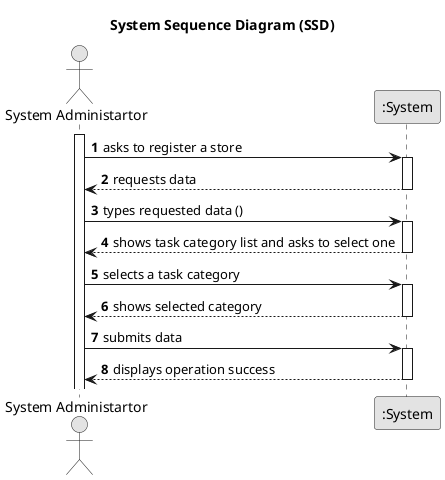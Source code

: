 @startuml
skinparam monochrome true
skinparam packageStyle rectangle
skinparam shadowing false

title System Sequence Diagram (SSD)

autonumber

actor "System Administartor" as Employee
participant ":System" as System

activate Employee

    Employee -> System : asks to register a store
    activate System

        System --> Employee : requests data
    deactivate System

    Employee -> System : types requested data ()
    activate System

        System --> Employee : shows task category list and asks to select one
    deactivate System

    Employee -> System : selects a task category
    activate System

        System --> Employee : shows selected category
    deactivate System

    Employee -> System : submits data
    activate System

        System --> Employee : displays operation success
    deactivate System

@enduml